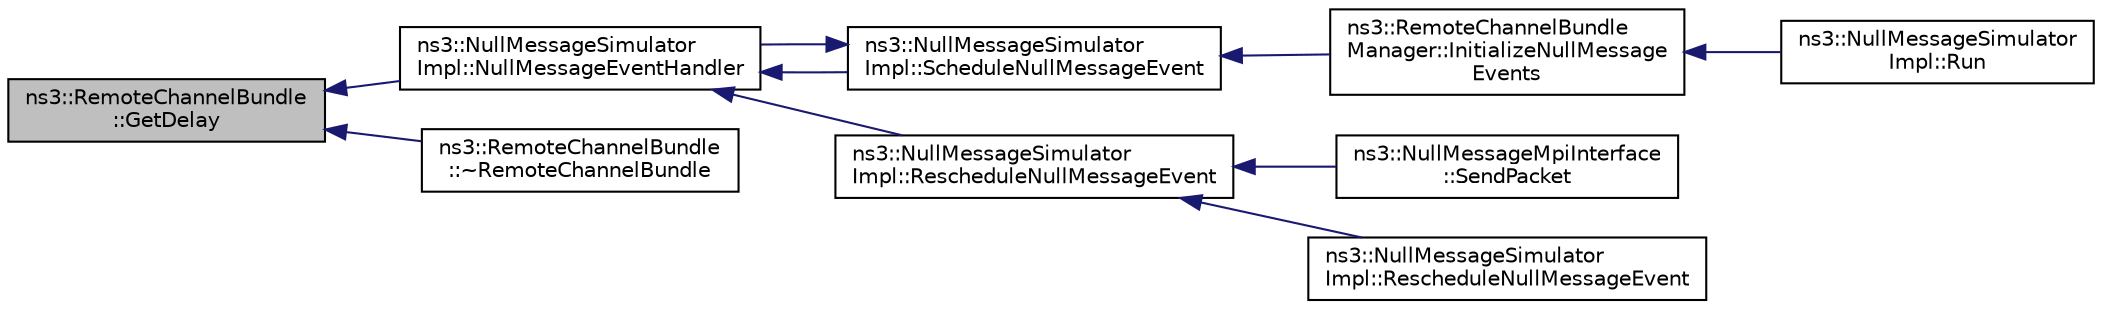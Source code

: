 digraph "ns3::RemoteChannelBundle::GetDelay"
{
  edge [fontname="Helvetica",fontsize="10",labelfontname="Helvetica",labelfontsize="10"];
  node [fontname="Helvetica",fontsize="10",shape=record];
  rankdir="LR";
  Node1 [label="ns3::RemoteChannelBundle\l::GetDelay",height=0.2,width=0.4,color="black", fillcolor="grey75", style="filled", fontcolor="black"];
  Node1 -> Node2 [dir="back",color="midnightblue",fontsize="10",style="solid"];
  Node2 [label="ns3::NullMessageSimulator\lImpl::NullMessageEventHandler",height=0.2,width=0.4,color="black", fillcolor="white", style="filled",URL="$db/dea/classns3_1_1NullMessageSimulatorImpl.html#a9bbef7568522f12c33d676e9e5108e2d"];
  Node2 -> Node3 [dir="back",color="midnightblue",fontsize="10",style="solid"];
  Node3 [label="ns3::NullMessageSimulator\lImpl::ScheduleNullMessageEvent",height=0.2,width=0.4,color="black", fillcolor="white", style="filled",URL="$db/dea/classns3_1_1NullMessageSimulatorImpl.html#af281eadb697cd73293300c30b6bd975d"];
  Node3 -> Node2 [dir="back",color="midnightblue",fontsize="10",style="solid"];
  Node3 -> Node4 [dir="back",color="midnightblue",fontsize="10",style="solid"];
  Node4 [label="ns3::RemoteChannelBundle\lManager::InitializeNullMessage\lEvents",height=0.2,width=0.4,color="black", fillcolor="white", style="filled",URL="$d0/d89/classns3_1_1RemoteChannelBundleManager.html#a5a1591054edf61b8d81c85a425a5dae8"];
  Node4 -> Node5 [dir="back",color="midnightblue",fontsize="10",style="solid"];
  Node5 [label="ns3::NullMessageSimulator\lImpl::Run",height=0.2,width=0.4,color="black", fillcolor="white", style="filled",URL="$db/dea/classns3_1_1NullMessageSimulatorImpl.html#ab6919d906d7706a688b4452127860b77"];
  Node2 -> Node6 [dir="back",color="midnightblue",fontsize="10",style="solid"];
  Node6 [label="ns3::NullMessageSimulator\lImpl::RescheduleNullMessageEvent",height=0.2,width=0.4,color="black", fillcolor="white", style="filled",URL="$db/dea/classns3_1_1NullMessageSimulatorImpl.html#addc65b52a532801e4f2dc1fdffce2a66"];
  Node6 -> Node7 [dir="back",color="midnightblue",fontsize="10",style="solid"];
  Node7 [label="ns3::NullMessageMpiInterface\l::SendPacket",height=0.2,width=0.4,color="black", fillcolor="white", style="filled",URL="$d0/d9f/classns3_1_1NullMessageMpiInterface.html#a5bef503661f681b69f0c69abda3ed25a"];
  Node6 -> Node8 [dir="back",color="midnightblue",fontsize="10",style="solid"];
  Node8 [label="ns3::NullMessageSimulator\lImpl::RescheduleNullMessageEvent",height=0.2,width=0.4,color="black", fillcolor="white", style="filled",URL="$db/dea/classns3_1_1NullMessageSimulatorImpl.html#ac1c623f5285e8f7e663f116f35fc915a"];
  Node1 -> Node9 [dir="back",color="midnightblue",fontsize="10",style="solid"];
  Node9 [label="ns3::RemoteChannelBundle\l::~RemoteChannelBundle",height=0.2,width=0.4,color="black", fillcolor="white", style="filled",URL="$d6/d78/classns3_1_1RemoteChannelBundle.html#a05c6c262d09634c3e08e1fce48c7b9ec"];
}
